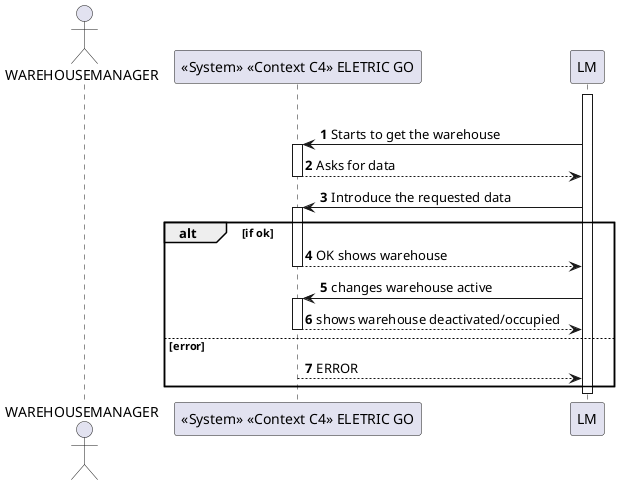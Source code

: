 @startuml Sequence Diagram
autonumber

actor WAREHOUSEMANAGER as WMR

participant "<<System>> <<Context C4>> ELETRIC GO" as SYS

activate LM
alt if warehouse doesn't exist
LM -> SYS: Starts to get the warehouse
activate SYS 
SYS --> LM: Asks for data
deactivate SYS
LM-> SYS : Introduce the requested data
activate SYS  

alt if ok 


LM <-- SYS: OK shows warehouse
deactivate SYS

LM -> SYS: changes warehouse active 
activate SYS

SYS --> LM: shows warehouse deactivated/occupied
deactivate SYS 


else error 
 

LM <-- SYS: ERROR

deactivate SYS



end alt


deactivate LM
@enduml